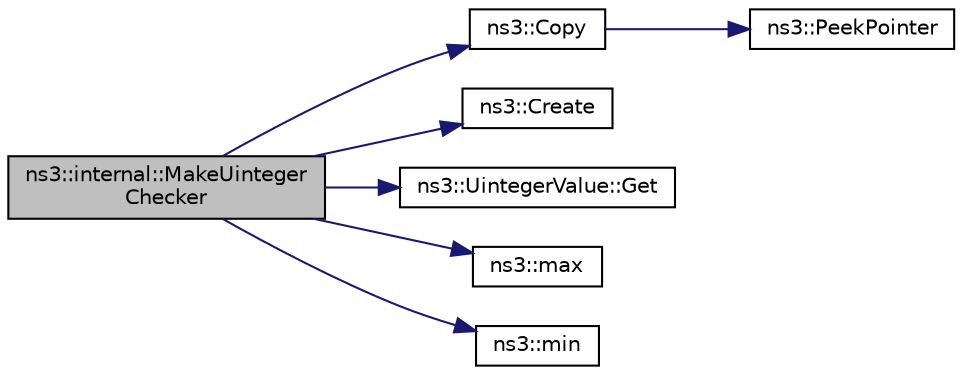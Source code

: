 digraph "ns3::internal::MakeUintegerChecker"
{
 // LATEX_PDF_SIZE
  edge [fontname="Helvetica",fontsize="10",labelfontname="Helvetica",labelfontsize="10"];
  node [fontname="Helvetica",fontsize="10",shape=record];
  rankdir="LR";
  Node1 [label="ns3::internal::MakeUinteger\lChecker",height=0.2,width=0.4,color="black", fillcolor="grey75", style="filled", fontcolor="black",tooltip="Make an Uinteger attribute checker with embedded numeric type name."];
  Node1 -> Node2 [color="midnightblue",fontsize="10",style="solid",fontname="Helvetica"];
  Node2 [label="ns3::Copy",height=0.2,width=0.4,color="black", fillcolor="white", style="filled",URL="$namespacens3.html#a952d99f6d759fee74dda19f308451bc1",tooltip="Return a deep copy of a Ptr."];
  Node2 -> Node3 [color="midnightblue",fontsize="10",style="solid",fontname="Helvetica"];
  Node3 [label="ns3::PeekPointer",height=0.2,width=0.4,color="black", fillcolor="white", style="filled",URL="$namespacens3.html#af2a7557fe9afdd98d8f6f8f6e412cf5a",tooltip=" "];
  Node1 -> Node4 [color="midnightblue",fontsize="10",style="solid",fontname="Helvetica"];
  Node4 [label="ns3::Create",height=0.2,width=0.4,color="black", fillcolor="white", style="filled",URL="$group__ptr.html#ga086d8d4a76485a155f0408b85dcebede",tooltip="Create class instances by constructors with varying numbers of arguments and return them by Ptr."];
  Node1 -> Node5 [color="midnightblue",fontsize="10",style="solid",fontname="Helvetica"];
  Node5 [label="ns3::UintegerValue::Get",height=0.2,width=0.4,color="black", fillcolor="white", style="filled",URL="$classns3_1_1_uinteger_value.html#a82f7ad2ff90cfebf9f6292bb6ace0a05",tooltip=" "];
  Node1 -> Node6 [color="midnightblue",fontsize="10",style="solid",fontname="Helvetica"];
  Node6 [label="ns3::max",height=0.2,width=0.4,color="black", fillcolor="white", style="filled",URL="$namespacens3.html#a548291fa9e4e7d6a57814dfcbbebce9b",tooltip=" "];
  Node1 -> Node7 [color="midnightblue",fontsize="10",style="solid",fontname="Helvetica"];
  Node7 [label="ns3::min",height=0.2,width=0.4,color="black", fillcolor="white", style="filled",URL="$namespacens3.html#a66840605409c3caeff0d2a728b68dc6d",tooltip=" "];
}
